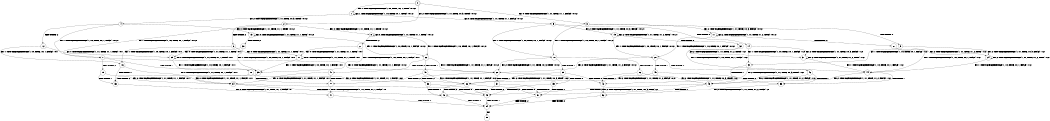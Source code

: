 digraph BCG {
size = "7, 10.5";
center = TRUE;
node [shape = circle];
0 [peripheries = 2];
0 -> 1 [label = "EX !1 !ATOMIC_EXCH_BRANCH (1, +0, TRUE, +0, 1, TRUE) !:0:1:2:"];
0 -> 2 [label = "EX !2 !ATOMIC_EXCH_BRANCH (1, +1, TRUE, +0, 3, TRUE) !:0:1:2:"];
0 -> 3 [label = "EX !0 !ATOMIC_EXCH_BRANCH (1, +1, TRUE, +1, 1, FALSE) !:0:1:2:"];
1 -> 4 [label = "EX !2 !ATOMIC_EXCH_BRANCH (1, +1, TRUE, +0, 3, TRUE) !:0:1:2:"];
1 -> 5 [label = "EX !0 !ATOMIC_EXCH_BRANCH (1, +1, TRUE, +1, 1, FALSE) !:0:1:2:"];
1 -> 1 [label = "EX !1 !ATOMIC_EXCH_BRANCH (1, +0, TRUE, +0, 1, TRUE) !:0:1:2:"];
2 -> 6 [label = "TERMINATE !2"];
2 -> 7 [label = "EX !1 !ATOMIC_EXCH_BRANCH (1, +0, TRUE, +0, 1, FALSE) !:0:1:2:"];
2 -> 8 [label = "EX !0 !ATOMIC_EXCH_BRANCH (1, +1, TRUE, +1, 1, TRUE) !:0:1:2:"];
3 -> 9 [label = "TERMINATE !0"];
3 -> 10 [label = "EX !1 !ATOMIC_EXCH_BRANCH (1, +0, TRUE, +0, 1, FALSE) !:0:1:2:"];
3 -> 11 [label = "EX !2 !ATOMIC_EXCH_BRANCH (1, +1, TRUE, +0, 3, FALSE) !:0:1:2:"];
4 -> 12 [label = "TERMINATE !2"];
4 -> 13 [label = "EX !0 !ATOMIC_EXCH_BRANCH (1, +1, TRUE, +1, 1, TRUE) !:0:1:2:"];
4 -> 7 [label = "EX !1 !ATOMIC_EXCH_BRANCH (1, +0, TRUE, +0, 1, FALSE) !:0:1:2:"];
5 -> 14 [label = "TERMINATE !0"];
5 -> 15 [label = "EX !2 !ATOMIC_EXCH_BRANCH (1, +1, TRUE, +0, 3, FALSE) !:0:1:2:"];
5 -> 10 [label = "EX !1 !ATOMIC_EXCH_BRANCH (1, +0, TRUE, +0, 1, FALSE) !:0:1:2:"];
6 -> 16 [label = "EX !1 !ATOMIC_EXCH_BRANCH (1, +0, TRUE, +0, 1, FALSE) !:0:1:"];
6 -> 17 [label = "EX !0 !ATOMIC_EXCH_BRANCH (1, +1, TRUE, +1, 1, TRUE) !:0:1:"];
7 -> 18 [label = "TERMINATE !1"];
7 -> 19 [label = "TERMINATE !2"];
7 -> 20 [label = "EX !0 !ATOMIC_EXCH_BRANCH (1, +1, TRUE, +1, 1, FALSE) !:0:1:2:"];
8 -> 21 [label = "TERMINATE !2"];
8 -> 22 [label = "EX !1 !ATOMIC_EXCH_BRANCH (1, +0, TRUE, +0, 1, FALSE) !:0:1:2:"];
8 -> 8 [label = "EX !0 !ATOMIC_EXCH_BRANCH (1, +1, TRUE, +1, 1, TRUE) !:0:1:2:"];
9 -> 23 [label = "EX !1 !ATOMIC_EXCH_BRANCH (1, +0, TRUE, +0, 1, FALSE) !:1:2:"];
9 -> 24 [label = "EX !2 !ATOMIC_EXCH_BRANCH (1, +1, TRUE, +0, 3, FALSE) !:1:2:"];
10 -> 25 [label = "TERMINATE !1"];
10 -> 26 [label = "TERMINATE !0"];
10 -> 20 [label = "EX !2 !ATOMIC_EXCH_BRANCH (1, +1, TRUE, +0, 3, TRUE) !:0:1:2:"];
11 -> 27 [label = "TERMINATE !0"];
11 -> 28 [label = "EX !1 !ATOMIC_EXCH_BRANCH (1, +0, TRUE, +0, 1, FALSE) !:0:1:2:"];
11 -> 11 [label = "EX !2 !ATOMIC_EXCH_BRANCH (1, +1, TRUE, +1, 2, TRUE) !:0:1:2:"];
12 -> 29 [label = "EX !0 !ATOMIC_EXCH_BRANCH (1, +1, TRUE, +1, 1, TRUE) !:0:1:"];
12 -> 16 [label = "EX !1 !ATOMIC_EXCH_BRANCH (1, +0, TRUE, +0, 1, FALSE) !:0:1:"];
13 -> 30 [label = "TERMINATE !2"];
13 -> 22 [label = "EX !1 !ATOMIC_EXCH_BRANCH (1, +0, TRUE, +0, 1, FALSE) !:0:1:2:"];
13 -> 13 [label = "EX !0 !ATOMIC_EXCH_BRANCH (1, +1, TRUE, +1, 1, TRUE) !:0:1:2:"];
14 -> 31 [label = "EX !2 !ATOMIC_EXCH_BRANCH (1, +1, TRUE, +0, 3, FALSE) !:1:2:"];
14 -> 23 [label = "EX !1 !ATOMIC_EXCH_BRANCH (1, +0, TRUE, +0, 1, FALSE) !:1:2:"];
15 -> 32 [label = "TERMINATE !0"];
15 -> 15 [label = "EX !2 !ATOMIC_EXCH_BRANCH (1, +1, TRUE, +1, 2, TRUE) !:0:1:2:"];
15 -> 28 [label = "EX !1 !ATOMIC_EXCH_BRANCH (1, +0, TRUE, +0, 1, FALSE) !:0:1:2:"];
16 -> 33 [label = "TERMINATE !1"];
16 -> 34 [label = "EX !0 !ATOMIC_EXCH_BRANCH (1, +1, TRUE, +1, 1, FALSE) !:0:1:"];
17 -> 35 [label = "EX !1 !ATOMIC_EXCH_BRANCH (1, +0, TRUE, +0, 1, FALSE) !:0:1:"];
17 -> 17 [label = "EX !0 !ATOMIC_EXCH_BRANCH (1, +1, TRUE, +1, 1, TRUE) !:0:1:"];
18 -> 33 [label = "TERMINATE !2"];
18 -> 36 [label = "EX !0 !ATOMIC_EXCH_BRANCH (1, +1, TRUE, +1, 1, FALSE) !:0:2:"];
19 -> 33 [label = "TERMINATE !1"];
19 -> 34 [label = "EX !0 !ATOMIC_EXCH_BRANCH (1, +1, TRUE, +1, 1, FALSE) !:0:1:"];
20 -> 37 [label = "TERMINATE !1"];
20 -> 38 [label = "TERMINATE !2"];
20 -> 39 [label = "TERMINATE !0"];
21 -> 35 [label = "EX !1 !ATOMIC_EXCH_BRANCH (1, +0, TRUE, +0, 1, FALSE) !:0:1:"];
21 -> 17 [label = "EX !0 !ATOMIC_EXCH_BRANCH (1, +1, TRUE, +1, 1, TRUE) !:0:1:"];
22 -> 40 [label = "TERMINATE !1"];
22 -> 41 [label = "TERMINATE !2"];
22 -> 20 [label = "EX !0 !ATOMIC_EXCH_BRANCH (1, +1, TRUE, +1, 1, FALSE) !:0:1:2:"];
23 -> 42 [label = "TERMINATE !1"];
23 -> 43 [label = "EX !2 !ATOMIC_EXCH_BRANCH (1, +1, TRUE, +0, 3, TRUE) !:1:2:"];
24 -> 44 [label = "EX !1 !ATOMIC_EXCH_BRANCH (1, +0, TRUE, +0, 1, FALSE) !:1:2:"];
24 -> 24 [label = "EX !2 !ATOMIC_EXCH_BRANCH (1, +1, TRUE, +1, 2, TRUE) !:1:2:"];
25 -> 42 [label = "TERMINATE !0"];
25 -> 36 [label = "EX !2 !ATOMIC_EXCH_BRANCH (1, +1, TRUE, +0, 3, TRUE) !:0:2:"];
26 -> 42 [label = "TERMINATE !1"];
26 -> 43 [label = "EX !2 !ATOMIC_EXCH_BRANCH (1, +1, TRUE, +0, 3, TRUE) !:1:2:"];
27 -> 44 [label = "EX !1 !ATOMIC_EXCH_BRANCH (1, +0, TRUE, +0, 1, FALSE) !:1:2:"];
27 -> 24 [label = "EX !2 !ATOMIC_EXCH_BRANCH (1, +1, TRUE, +1, 2, TRUE) !:1:2:"];
28 -> 45 [label = "TERMINATE !1"];
28 -> 46 [label = "TERMINATE !0"];
28 -> 20 [label = "EX !2 !ATOMIC_EXCH_BRANCH (1, +1, TRUE, +1, 2, FALSE) !:0:1:2:"];
29 -> 35 [label = "EX !1 !ATOMIC_EXCH_BRANCH (1, +0, TRUE, +0, 1, FALSE) !:0:1:"];
29 -> 29 [label = "EX !0 !ATOMIC_EXCH_BRANCH (1, +1, TRUE, +1, 1, TRUE) !:0:1:"];
30 -> 35 [label = "EX !1 !ATOMIC_EXCH_BRANCH (1, +0, TRUE, +0, 1, FALSE) !:0:1:"];
30 -> 29 [label = "EX !0 !ATOMIC_EXCH_BRANCH (1, +1, TRUE, +1, 1, TRUE) !:0:1:"];
31 -> 31 [label = "EX !2 !ATOMIC_EXCH_BRANCH (1, +1, TRUE, +1, 2, TRUE) !:1:2:"];
31 -> 44 [label = "EX !1 !ATOMIC_EXCH_BRANCH (1, +0, TRUE, +0, 1, FALSE) !:1:2:"];
32 -> 31 [label = "EX !2 !ATOMIC_EXCH_BRANCH (1, +1, TRUE, +1, 2, TRUE) !:1:2:"];
32 -> 44 [label = "EX !1 !ATOMIC_EXCH_BRANCH (1, +0, TRUE, +0, 1, FALSE) !:1:2:"];
33 -> 47 [label = "EX !0 !ATOMIC_EXCH_BRANCH (1, +1, TRUE, +1, 1, FALSE) !:0:"];
34 -> 48 [label = "TERMINATE !1"];
34 -> 49 [label = "TERMINATE !0"];
35 -> 50 [label = "TERMINATE !1"];
35 -> 34 [label = "EX !0 !ATOMIC_EXCH_BRANCH (1, +1, TRUE, +1, 1, FALSE) !:0:1:"];
36 -> 48 [label = "TERMINATE !2"];
36 -> 51 [label = "TERMINATE !0"];
37 -> 48 [label = "TERMINATE !2"];
37 -> 51 [label = "TERMINATE !0"];
38 -> 48 [label = "TERMINATE !1"];
38 -> 49 [label = "TERMINATE !0"];
39 -> 51 [label = "TERMINATE !1"];
39 -> 49 [label = "TERMINATE !2"];
40 -> 50 [label = "TERMINATE !2"];
40 -> 36 [label = "EX !0 !ATOMIC_EXCH_BRANCH (1, +1, TRUE, +1, 1, FALSE) !:0:2:"];
41 -> 50 [label = "TERMINATE !1"];
41 -> 34 [label = "EX !0 !ATOMIC_EXCH_BRANCH (1, +1, TRUE, +1, 1, FALSE) !:0:1:"];
42 -> 52 [label = "EX !2 !ATOMIC_EXCH_BRANCH (1, +1, TRUE, +0, 3, TRUE) !:2:"];
43 -> 51 [label = "TERMINATE !1"];
43 -> 49 [label = "TERMINATE !2"];
44 -> 53 [label = "TERMINATE !1"];
44 -> 43 [label = "EX !2 !ATOMIC_EXCH_BRANCH (1, +1, TRUE, +1, 2, FALSE) !:1:2:"];
45 -> 53 [label = "TERMINATE !0"];
45 -> 36 [label = "EX !2 !ATOMIC_EXCH_BRANCH (1, +1, TRUE, +1, 2, FALSE) !:0:2:"];
46 -> 53 [label = "TERMINATE !1"];
46 -> 43 [label = "EX !2 !ATOMIC_EXCH_BRANCH (1, +1, TRUE, +1, 2, FALSE) !:1:2:"];
47 -> 54 [label = "TERMINATE !0"];
48 -> 54 [label = "TERMINATE !0"];
49 -> 54 [label = "TERMINATE !1"];
50 -> 47 [label = "EX !0 !ATOMIC_EXCH_BRANCH (1, +1, TRUE, +1, 1, FALSE) !:0:"];
51 -> 54 [label = "TERMINATE !2"];
52 -> 54 [label = "TERMINATE !2"];
53 -> 52 [label = "EX !2 !ATOMIC_EXCH_BRANCH (1, +1, TRUE, +1, 2, FALSE) !:2:"];
54 -> 55 [label = "exit"];
}

